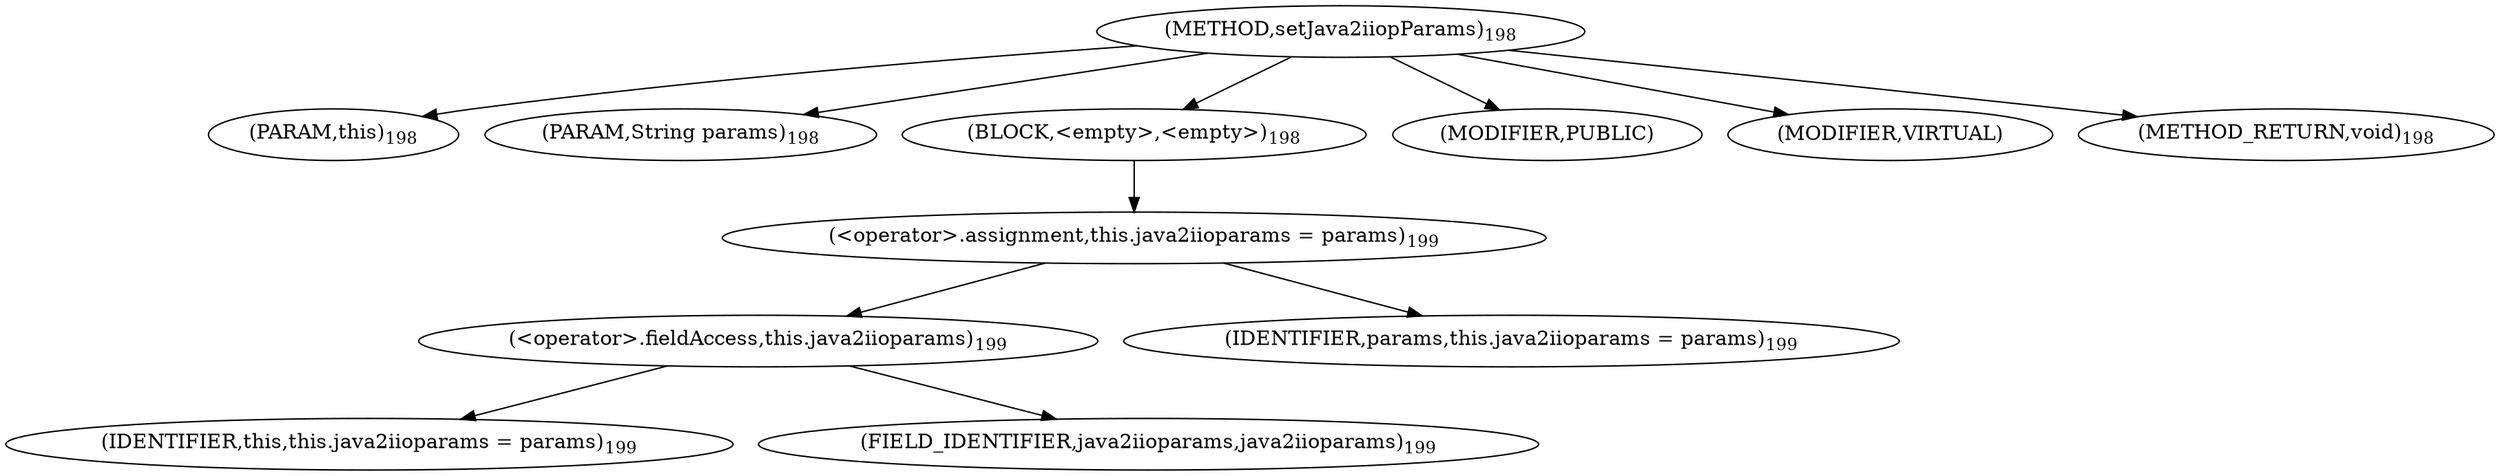 digraph "setJava2iiopParams" {  
"229" [label = <(METHOD,setJava2iiopParams)<SUB>198</SUB>> ]
"18" [label = <(PARAM,this)<SUB>198</SUB>> ]
"230" [label = <(PARAM,String params)<SUB>198</SUB>> ]
"231" [label = <(BLOCK,&lt;empty&gt;,&lt;empty&gt;)<SUB>198</SUB>> ]
"232" [label = <(&lt;operator&gt;.assignment,this.java2iioparams = params)<SUB>199</SUB>> ]
"233" [label = <(&lt;operator&gt;.fieldAccess,this.java2iioparams)<SUB>199</SUB>> ]
"17" [label = <(IDENTIFIER,this,this.java2iioparams = params)<SUB>199</SUB>> ]
"234" [label = <(FIELD_IDENTIFIER,java2iioparams,java2iioparams)<SUB>199</SUB>> ]
"235" [label = <(IDENTIFIER,params,this.java2iioparams = params)<SUB>199</SUB>> ]
"236" [label = <(MODIFIER,PUBLIC)> ]
"237" [label = <(MODIFIER,VIRTUAL)> ]
"238" [label = <(METHOD_RETURN,void)<SUB>198</SUB>> ]
  "229" -> "18" 
  "229" -> "230" 
  "229" -> "231" 
  "229" -> "236" 
  "229" -> "237" 
  "229" -> "238" 
  "231" -> "232" 
  "232" -> "233" 
  "232" -> "235" 
  "233" -> "17" 
  "233" -> "234" 
}
